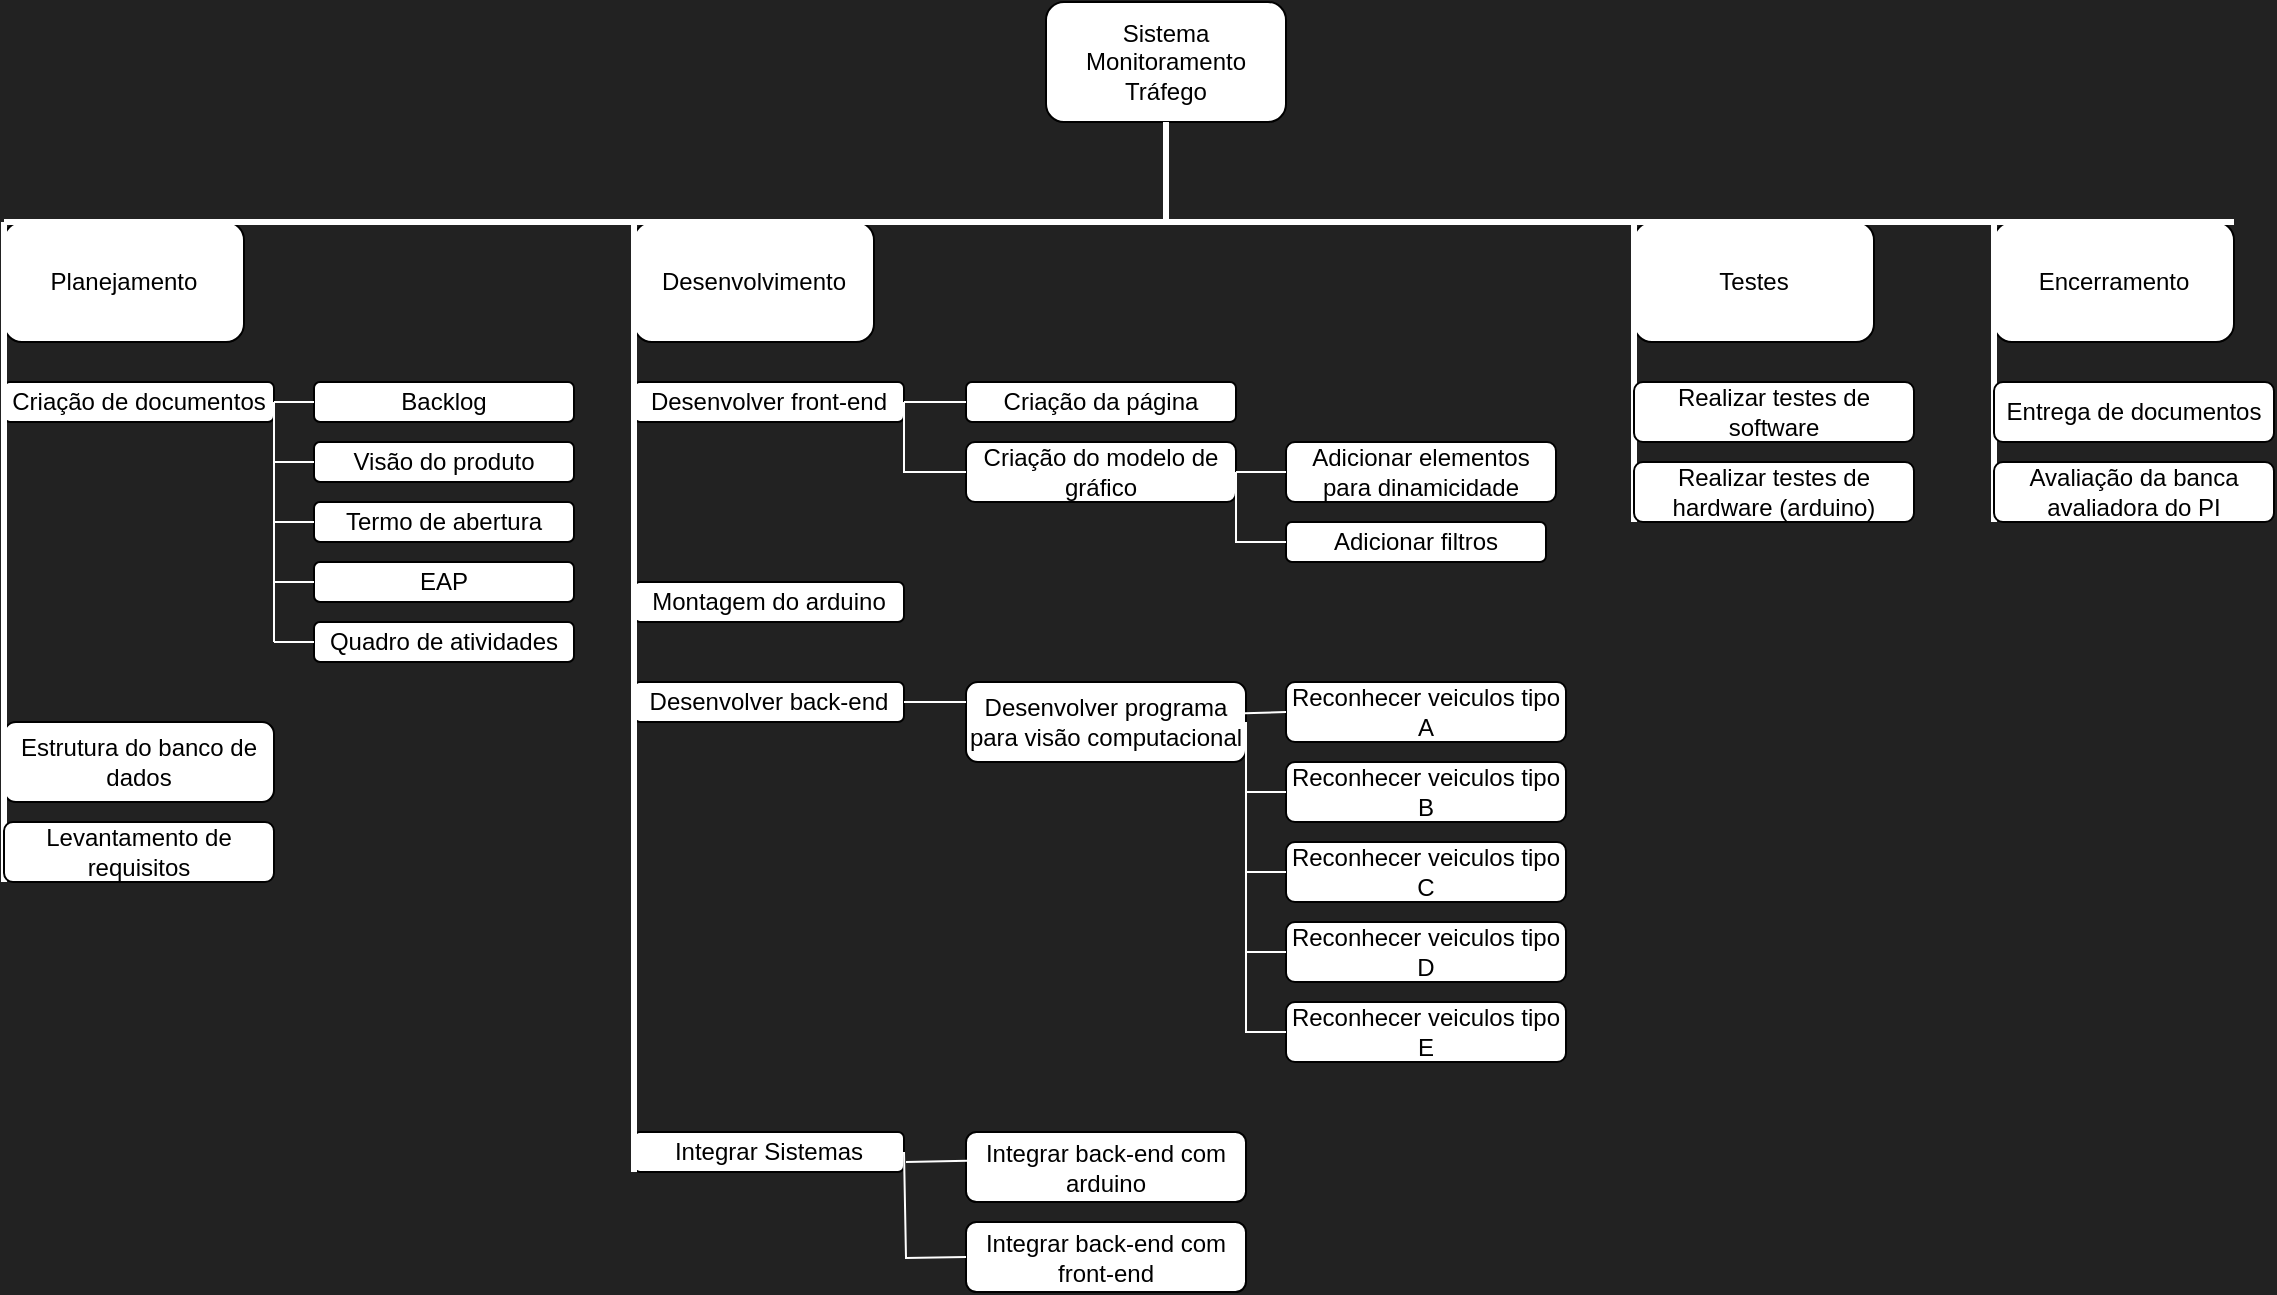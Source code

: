 <mxfile version="24.7.14">
  <diagram name="Página-1" id="eOn0MkwiBMBQVA5Sx5Dq">
    <mxGraphModel dx="1271" dy="657" grid="0" gridSize="10" guides="1" tooltips="1" connect="1" arrows="1" fold="1" page="1" pageScale="1" pageWidth="827" pageHeight="1169" background="#222222" math="0" shadow="0">
      <root>
        <mxCell id="0" />
        <mxCell id="1" parent="0" />
        <mxCell id="dzEG8wLsxOxZu3PHREFn-1" value="Sistema Monitoramento Tráfego" style="rounded=1;whiteSpace=wrap;html=1;" vertex="1" parent="1">
          <mxGeometry x="566" width="120" height="60" as="geometry" />
        </mxCell>
        <mxCell id="dzEG8wLsxOxZu3PHREFn-2" value="Planejamento" style="rounded=1;whiteSpace=wrap;html=1;" vertex="1" parent="1">
          <mxGeometry x="45" y="110" width="120" height="60" as="geometry" />
        </mxCell>
        <mxCell id="dzEG8wLsxOxZu3PHREFn-3" value="Criação de documentos" style="rounded=1;whiteSpace=wrap;html=1;" vertex="1" parent="1">
          <mxGeometry x="45" y="190" width="135" height="20" as="geometry" />
        </mxCell>
        <mxCell id="dzEG8wLsxOxZu3PHREFn-4" value="Backlog" style="rounded=1;whiteSpace=wrap;html=1;" vertex="1" parent="1">
          <mxGeometry x="200" y="190" width="130" height="20" as="geometry" />
        </mxCell>
        <mxCell id="dzEG8wLsxOxZu3PHREFn-5" value="Visão do produto" style="rounded=1;whiteSpace=wrap;html=1;" vertex="1" parent="1">
          <mxGeometry x="200" y="220" width="130" height="20" as="geometry" />
        </mxCell>
        <mxCell id="dzEG8wLsxOxZu3PHREFn-6" value="Termo de abertura" style="rounded=1;whiteSpace=wrap;html=1;" vertex="1" parent="1">
          <mxGeometry x="200" y="250" width="130" height="20" as="geometry" />
        </mxCell>
        <mxCell id="dzEG8wLsxOxZu3PHREFn-7" value="EAP" style="rounded=1;whiteSpace=wrap;html=1;" vertex="1" parent="1">
          <mxGeometry x="200" y="280" width="130" height="20" as="geometry" />
        </mxCell>
        <mxCell id="dzEG8wLsxOxZu3PHREFn-8" value="Quadro de atividades" style="rounded=1;whiteSpace=wrap;html=1;" vertex="1" parent="1">
          <mxGeometry x="200" y="310" width="130" height="20" as="geometry" />
        </mxCell>
        <mxCell id="dzEG8wLsxOxZu3PHREFn-9" value="" style="endArrow=none;html=1;rounded=0;strokeColor=#FFFFFF;entryX=1;entryY=0.5;entryDx=0;entryDy=0;" edge="1" parent="1" target="dzEG8wLsxOxZu3PHREFn-3">
          <mxGeometry width="50" height="50" relative="1" as="geometry">
            <mxPoint x="180" y="320" as="sourcePoint" />
            <mxPoint x="200" y="230" as="targetPoint" />
          </mxGeometry>
        </mxCell>
        <mxCell id="dzEG8wLsxOxZu3PHREFn-10" value="" style="endArrow=none;html=1;rounded=0;strokeColor=#FFFFFF;entryX=0;entryY=0.5;entryDx=0;entryDy=0;" edge="1" parent="1" target="dzEG8wLsxOxZu3PHREFn-8">
          <mxGeometry width="50" height="50" relative="1" as="geometry">
            <mxPoint x="180" y="320" as="sourcePoint" />
            <mxPoint x="190" y="210" as="targetPoint" />
          </mxGeometry>
        </mxCell>
        <mxCell id="dzEG8wLsxOxZu3PHREFn-12" value="" style="endArrow=none;html=1;rounded=0;strokeColor=#FFFFFF;exitX=0;exitY=0.5;exitDx=0;exitDy=0;" edge="1" parent="1" source="dzEG8wLsxOxZu3PHREFn-7">
          <mxGeometry width="50" height="50" relative="1" as="geometry">
            <mxPoint x="190" y="290" as="sourcePoint" />
            <mxPoint x="180" y="290" as="targetPoint" />
          </mxGeometry>
        </mxCell>
        <mxCell id="dzEG8wLsxOxZu3PHREFn-13" value="" style="endArrow=none;html=1;rounded=0;strokeColor=#FFFFFF;entryX=0;entryY=0.5;entryDx=0;entryDy=0;" edge="1" parent="1" target="dzEG8wLsxOxZu3PHREFn-6">
          <mxGeometry width="50" height="50" relative="1" as="geometry">
            <mxPoint x="180" y="260" as="sourcePoint" />
            <mxPoint x="190" y="270" as="targetPoint" />
          </mxGeometry>
        </mxCell>
        <mxCell id="dzEG8wLsxOxZu3PHREFn-14" value="" style="endArrow=none;html=1;rounded=0;strokeColor=#FFFFFF;entryX=0;entryY=0.5;entryDx=0;entryDy=0;" edge="1" parent="1" target="dzEG8wLsxOxZu3PHREFn-5">
          <mxGeometry width="50" height="50" relative="1" as="geometry">
            <mxPoint x="180" y="230" as="sourcePoint" />
            <mxPoint x="210" y="250" as="targetPoint" />
          </mxGeometry>
        </mxCell>
        <mxCell id="dzEG8wLsxOxZu3PHREFn-15" value="" style="endArrow=none;html=1;rounded=0;strokeColor=#FFFFFF;entryX=0;entryY=0.5;entryDx=0;entryDy=0;exitX=1;exitY=0.5;exitDx=0;exitDy=0;" edge="1" parent="1" source="dzEG8wLsxOxZu3PHREFn-3" target="dzEG8wLsxOxZu3PHREFn-4">
          <mxGeometry width="50" height="50" relative="1" as="geometry">
            <mxPoint x="190" y="230" as="sourcePoint" />
            <mxPoint x="210" y="230" as="targetPoint" />
          </mxGeometry>
        </mxCell>
        <mxCell id="dzEG8wLsxOxZu3PHREFn-16" value="Estrutura do banco de dados" style="rounded=1;whiteSpace=wrap;html=1;" vertex="1" parent="1">
          <mxGeometry x="45" y="360" width="135" height="40" as="geometry" />
        </mxCell>
        <mxCell id="dzEG8wLsxOxZu3PHREFn-20" value="" style="endArrow=none;html=1;rounded=0;strokeColor=#ffffff;strokeWidth=3;entryX=0;entryY=0;entryDx=0;entryDy=0;exitX=0;exitY=1;exitDx=0;exitDy=0;" edge="1" parent="1" source="dzEG8wLsxOxZu3PHREFn-65" target="dzEG8wLsxOxZu3PHREFn-2">
          <mxGeometry width="50" height="50" relative="1" as="geometry">
            <mxPoint x="40" y="430" as="sourcePoint" />
            <mxPoint x="40" y="110" as="targetPoint" />
          </mxGeometry>
        </mxCell>
        <mxCell id="dzEG8wLsxOxZu3PHREFn-21" value="Desenvolvimento" style="rounded=1;whiteSpace=wrap;html=1;" vertex="1" parent="1">
          <mxGeometry x="360" y="110" width="120" height="60" as="geometry" />
        </mxCell>
        <mxCell id="dzEG8wLsxOxZu3PHREFn-22" value="Desenvolver front-end" style="rounded=1;whiteSpace=wrap;html=1;" vertex="1" parent="1">
          <mxGeometry x="360" y="190" width="135" height="20" as="geometry" />
        </mxCell>
        <mxCell id="dzEG8wLsxOxZu3PHREFn-23" value="Criação da página" style="rounded=1;whiteSpace=wrap;html=1;" vertex="1" parent="1">
          <mxGeometry x="526" y="190" width="135" height="20" as="geometry" />
        </mxCell>
        <mxCell id="dzEG8wLsxOxZu3PHREFn-24" value="Criação do modelo de gráfico" style="rounded=1;whiteSpace=wrap;html=1;" vertex="1" parent="1">
          <mxGeometry x="526" y="220" width="135" height="30" as="geometry" />
        </mxCell>
        <mxCell id="dzEG8wLsxOxZu3PHREFn-25" value="Desenvolver back-end" style="rounded=1;whiteSpace=wrap;html=1;" vertex="1" parent="1">
          <mxGeometry x="360" y="340" width="135" height="20" as="geometry" />
        </mxCell>
        <mxCell id="dzEG8wLsxOxZu3PHREFn-26" value="Desenvolver programa para visão computacional" style="rounded=1;whiteSpace=wrap;html=1;" vertex="1" parent="1">
          <mxGeometry x="526" y="340" width="140" height="40" as="geometry" />
        </mxCell>
        <mxCell id="dzEG8wLsxOxZu3PHREFn-27" value="Montagem do arduino" style="rounded=1;whiteSpace=wrap;html=1;" vertex="1" parent="1">
          <mxGeometry x="360" y="290" width="135" height="20" as="geometry" />
        </mxCell>
        <mxCell id="dzEG8wLsxOxZu3PHREFn-28" value="Reconhecer veiculos tipo A" style="rounded=1;whiteSpace=wrap;html=1;" vertex="1" parent="1">
          <mxGeometry x="686" y="340" width="140" height="30" as="geometry" />
        </mxCell>
        <mxCell id="dzEG8wLsxOxZu3PHREFn-33" value="Reconhecer veiculos tipo B" style="rounded=1;whiteSpace=wrap;html=1;" vertex="1" parent="1">
          <mxGeometry x="686" y="380" width="140" height="30" as="geometry" />
        </mxCell>
        <mxCell id="dzEG8wLsxOxZu3PHREFn-34" value="Reconhecer veiculos tipo C" style="rounded=1;whiteSpace=wrap;html=1;" vertex="1" parent="1">
          <mxGeometry x="686" y="420" width="140" height="30" as="geometry" />
        </mxCell>
        <mxCell id="dzEG8wLsxOxZu3PHREFn-35" value="Reconhecer veiculos tipo D" style="rounded=1;whiteSpace=wrap;html=1;" vertex="1" parent="1">
          <mxGeometry x="686" y="460" width="140" height="30" as="geometry" />
        </mxCell>
        <mxCell id="dzEG8wLsxOxZu3PHREFn-36" value="Reconhecer veiculos tipo E" style="rounded=1;whiteSpace=wrap;html=1;" vertex="1" parent="1">
          <mxGeometry x="686" y="500" width="140" height="30" as="geometry" />
        </mxCell>
        <mxCell id="dzEG8wLsxOxZu3PHREFn-37" value="Integrar Sistemas" style="rounded=1;whiteSpace=wrap;html=1;" vertex="1" parent="1">
          <mxGeometry x="360" y="565" width="135" height="20" as="geometry" />
        </mxCell>
        <mxCell id="dzEG8wLsxOxZu3PHREFn-38" value="Integrar back-end com arduino" style="rounded=1;whiteSpace=wrap;html=1;" vertex="1" parent="1">
          <mxGeometry x="526" y="565" width="140" height="35" as="geometry" />
        </mxCell>
        <mxCell id="dzEG8wLsxOxZu3PHREFn-39" value="Integrar back-end com front-end" style="rounded=1;whiteSpace=wrap;html=1;" vertex="1" parent="1">
          <mxGeometry x="526" y="610" width="140" height="35" as="geometry" />
        </mxCell>
        <mxCell id="dzEG8wLsxOxZu3PHREFn-40" value="" style="endArrow=none;html=1;rounded=0;strokeColor=#ffffff;strokeWidth=3;exitX=0;exitY=1;exitDx=0;exitDy=0;entryX=0;entryY=0;entryDx=0;entryDy=0;" edge="1" parent="1" source="dzEG8wLsxOxZu3PHREFn-37" target="dzEG8wLsxOxZu3PHREFn-21">
          <mxGeometry width="50" height="50" relative="1" as="geometry">
            <mxPoint x="1" y="410" as="sourcePoint" />
            <mxPoint x="1" y="120" as="targetPoint" />
          </mxGeometry>
        </mxCell>
        <mxCell id="dzEG8wLsxOxZu3PHREFn-41" value="" style="endArrow=none;html=1;rounded=0;strokeColor=#FFFFFF;entryX=1;entryY=0.5;entryDx=0;entryDy=0;exitX=0;exitY=0.5;exitDx=0;exitDy=0;" edge="1" parent="1" source="dzEG8wLsxOxZu3PHREFn-23" target="dzEG8wLsxOxZu3PHREFn-22">
          <mxGeometry width="50" height="50" relative="1" as="geometry">
            <mxPoint x="136" y="330" as="sourcePoint" />
            <mxPoint x="136" y="210" as="targetPoint" />
          </mxGeometry>
        </mxCell>
        <mxCell id="dzEG8wLsxOxZu3PHREFn-42" value="" style="endArrow=none;html=1;rounded=0;strokeColor=#FFFFFF;entryX=1;entryY=0.5;entryDx=0;entryDy=0;exitX=0;exitY=0.5;exitDx=0;exitDy=0;" edge="1" parent="1" source="dzEG8wLsxOxZu3PHREFn-24" target="dzEG8wLsxOxZu3PHREFn-22">
          <mxGeometry width="50" height="50" relative="1" as="geometry">
            <mxPoint x="536" y="210" as="sourcePoint" />
            <mxPoint x="505" y="210" as="targetPoint" />
            <Array as="points">
              <mxPoint x="495" y="235" />
            </Array>
          </mxGeometry>
        </mxCell>
        <mxCell id="dzEG8wLsxOxZu3PHREFn-43" value="" style="endArrow=none;html=1;rounded=0;strokeColor=#FFFFFF;entryX=1;entryY=0.5;entryDx=0;entryDy=0;exitX=0;exitY=0.25;exitDx=0;exitDy=0;" edge="1" parent="1" source="dzEG8wLsxOxZu3PHREFn-26" target="dzEG8wLsxOxZu3PHREFn-25">
          <mxGeometry width="50" height="50" relative="1" as="geometry">
            <mxPoint x="505" y="250" as="sourcePoint" />
            <mxPoint x="505" y="210" as="targetPoint" />
            <Array as="points" />
          </mxGeometry>
        </mxCell>
        <mxCell id="dzEG8wLsxOxZu3PHREFn-45" value="" style="endArrow=none;html=1;rounded=0;strokeColor=#FFFFFF;entryX=0.996;entryY=0.392;entryDx=0;entryDy=0;exitX=0;exitY=0.5;exitDx=0;exitDy=0;entryPerimeter=0;" edge="1" parent="1" source="dzEG8wLsxOxZu3PHREFn-28" target="dzEG8wLsxOxZu3PHREFn-26">
          <mxGeometry width="50" height="50" relative="1" as="geometry">
            <mxPoint x="536" y="360" as="sourcePoint" />
            <mxPoint x="505" y="360" as="targetPoint" />
            <Array as="points" />
          </mxGeometry>
        </mxCell>
        <mxCell id="dzEG8wLsxOxZu3PHREFn-46" value="" style="endArrow=none;html=1;rounded=0;strokeColor=#FFFFFF;entryX=1;entryY=0.5;entryDx=0;entryDy=0;exitX=0;exitY=0.5;exitDx=0;exitDy=0;" edge="1" parent="1" source="dzEG8wLsxOxZu3PHREFn-33" target="dzEG8wLsxOxZu3PHREFn-26">
          <mxGeometry width="50" height="50" relative="1" as="geometry">
            <mxPoint x="536" y="360" as="sourcePoint" />
            <mxPoint x="505" y="360" as="targetPoint" />
            <Array as="points">
              <mxPoint x="666" y="395" />
            </Array>
          </mxGeometry>
        </mxCell>
        <mxCell id="dzEG8wLsxOxZu3PHREFn-47" value="" style="endArrow=none;html=1;rounded=0;strokeColor=#FFFFFF;exitX=0;exitY=0.5;exitDx=0;exitDy=0;" edge="1" parent="1" source="dzEG8wLsxOxZu3PHREFn-34">
          <mxGeometry width="50" height="50" relative="1" as="geometry">
            <mxPoint x="696" y="405" as="sourcePoint" />
            <mxPoint x="666" y="390" as="targetPoint" />
            <Array as="points">
              <mxPoint x="666" y="435" />
            </Array>
          </mxGeometry>
        </mxCell>
        <mxCell id="dzEG8wLsxOxZu3PHREFn-48" value="" style="endArrow=none;html=1;rounded=0;strokeColor=#FFFFFF;exitX=0;exitY=0.5;exitDx=0;exitDy=0;" edge="1" parent="1" source="dzEG8wLsxOxZu3PHREFn-35">
          <mxGeometry width="50" height="50" relative="1" as="geometry">
            <mxPoint x="696" y="445" as="sourcePoint" />
            <mxPoint x="666" y="400" as="targetPoint" />
            <Array as="points">
              <mxPoint x="666" y="475" />
            </Array>
          </mxGeometry>
        </mxCell>
        <mxCell id="dzEG8wLsxOxZu3PHREFn-49" value="" style="endArrow=none;html=1;rounded=0;strokeColor=#FFFFFF;exitX=0;exitY=0.5;exitDx=0;exitDy=0;" edge="1" parent="1" source="dzEG8wLsxOxZu3PHREFn-36">
          <mxGeometry width="50" height="50" relative="1" as="geometry">
            <mxPoint x="696" y="485" as="sourcePoint" />
            <mxPoint x="666" y="410" as="targetPoint" />
            <Array as="points">
              <mxPoint x="666" y="515" />
            </Array>
          </mxGeometry>
        </mxCell>
        <mxCell id="dzEG8wLsxOxZu3PHREFn-50" value="" style="endArrow=none;html=1;rounded=0;strokeColor=#FFFFFF;exitX=0;exitY=0.5;exitDx=0;exitDy=0;entryX=1;entryY=0.5;entryDx=0;entryDy=0;" edge="1" parent="1" source="dzEG8wLsxOxZu3PHREFn-39" target="dzEG8wLsxOxZu3PHREFn-37">
          <mxGeometry width="50" height="50" relative="1" as="geometry">
            <mxPoint x="696" y="525" as="sourcePoint" />
            <mxPoint x="676" y="420" as="targetPoint" />
            <Array as="points">
              <mxPoint x="496" y="628" />
            </Array>
          </mxGeometry>
        </mxCell>
        <mxCell id="dzEG8wLsxOxZu3PHREFn-51" value="" style="endArrow=none;html=1;rounded=0;strokeColor=#FFFFFF;exitX=0.005;exitY=0.411;exitDx=0;exitDy=0;exitPerimeter=0;" edge="1" parent="1" source="dzEG8wLsxOxZu3PHREFn-38">
          <mxGeometry width="50" height="50" relative="1" as="geometry">
            <mxPoint x="506" y="638" as="sourcePoint" />
            <mxPoint x="496" y="580" as="targetPoint" />
            <Array as="points" />
          </mxGeometry>
        </mxCell>
        <mxCell id="dzEG8wLsxOxZu3PHREFn-52" value="Adicionar elementos para dinamicidade" style="rounded=1;whiteSpace=wrap;html=1;" vertex="1" parent="1">
          <mxGeometry x="686" y="220" width="135" height="30" as="geometry" />
        </mxCell>
        <mxCell id="dzEG8wLsxOxZu3PHREFn-53" value="" style="endArrow=none;html=1;rounded=0;strokeColor=#FFFFFF;entryX=1;entryY=0.5;entryDx=0;entryDy=0;exitX=0;exitY=0.5;exitDx=0;exitDy=0;" edge="1" parent="1" source="dzEG8wLsxOxZu3PHREFn-52" target="dzEG8wLsxOxZu3PHREFn-24">
          <mxGeometry width="50" height="50" relative="1" as="geometry">
            <mxPoint x="536" y="245" as="sourcePoint" />
            <mxPoint x="505" y="210" as="targetPoint" />
            <Array as="points" />
          </mxGeometry>
        </mxCell>
        <mxCell id="dzEG8wLsxOxZu3PHREFn-54" value="Adicionar filtros" style="rounded=1;whiteSpace=wrap;html=1;" vertex="1" parent="1">
          <mxGeometry x="686" y="260" width="130" height="20" as="geometry" />
        </mxCell>
        <mxCell id="dzEG8wLsxOxZu3PHREFn-55" value="" style="endArrow=none;html=1;rounded=0;strokeColor=#FFFFFF;entryX=1;entryY=0.5;entryDx=0;entryDy=0;exitX=0;exitY=0.5;exitDx=0;exitDy=0;" edge="1" parent="1" source="dzEG8wLsxOxZu3PHREFn-54" target="dzEG8wLsxOxZu3PHREFn-24">
          <mxGeometry width="50" height="50" relative="1" as="geometry">
            <mxPoint x="696" y="245" as="sourcePoint" />
            <mxPoint x="671" y="245" as="targetPoint" />
            <Array as="points">
              <mxPoint x="661" y="270" />
            </Array>
          </mxGeometry>
        </mxCell>
        <mxCell id="dzEG8wLsxOxZu3PHREFn-56" value="Testes" style="rounded=1;whiteSpace=wrap;html=1;" vertex="1" parent="1">
          <mxGeometry x="860" y="110" width="120" height="60" as="geometry" />
        </mxCell>
        <mxCell id="dzEG8wLsxOxZu3PHREFn-57" value="" style="endArrow=none;html=1;rounded=0;strokeColor=#ffffff;strokeWidth=3;entryX=0;entryY=0;entryDx=0;entryDy=0;" edge="1" parent="1" target="dzEG8wLsxOxZu3PHREFn-56">
          <mxGeometry width="50" height="50" relative="1" as="geometry">
            <mxPoint x="860" y="260" as="sourcePoint" />
            <mxPoint x="284" y="120" as="targetPoint" />
          </mxGeometry>
        </mxCell>
        <mxCell id="dzEG8wLsxOxZu3PHREFn-58" value="Realizar testes de software" style="rounded=1;whiteSpace=wrap;html=1;" vertex="1" parent="1">
          <mxGeometry x="860" y="190" width="140" height="30" as="geometry" />
        </mxCell>
        <mxCell id="dzEG8wLsxOxZu3PHREFn-59" value="Realizar testes de hardware (arduino)" style="rounded=1;whiteSpace=wrap;html=1;" vertex="1" parent="1">
          <mxGeometry x="860" y="230" width="140" height="30" as="geometry" />
        </mxCell>
        <mxCell id="dzEG8wLsxOxZu3PHREFn-61" value="Encerramento" style="rounded=1;whiteSpace=wrap;html=1;" vertex="1" parent="1">
          <mxGeometry x="1040" y="110" width="120" height="60" as="geometry" />
        </mxCell>
        <mxCell id="dzEG8wLsxOxZu3PHREFn-62" value="" style="endArrow=none;html=1;rounded=0;strokeColor=#ffffff;strokeWidth=3;entryX=0;entryY=0;entryDx=0;entryDy=0;" edge="1" target="dzEG8wLsxOxZu3PHREFn-61" parent="1">
          <mxGeometry width="50" height="50" relative="1" as="geometry">
            <mxPoint x="1040" y="260" as="sourcePoint" />
            <mxPoint x="464" y="120" as="targetPoint" />
          </mxGeometry>
        </mxCell>
        <mxCell id="dzEG8wLsxOxZu3PHREFn-63" value="Entrega de documentos" style="rounded=1;whiteSpace=wrap;html=1;" vertex="1" parent="1">
          <mxGeometry x="1040" y="190" width="140" height="30" as="geometry" />
        </mxCell>
        <mxCell id="dzEG8wLsxOxZu3PHREFn-64" value="Avaliação da banca avaliadora do PI" style="rounded=1;whiteSpace=wrap;html=1;" vertex="1" parent="1">
          <mxGeometry x="1040" y="230" width="140" height="30" as="geometry" />
        </mxCell>
        <mxCell id="dzEG8wLsxOxZu3PHREFn-65" value="Levantamento de requisitos" style="rounded=1;whiteSpace=wrap;html=1;" vertex="1" parent="1">
          <mxGeometry x="45" y="410" width="135" height="30" as="geometry" />
        </mxCell>
        <mxCell id="dzEG8wLsxOxZu3PHREFn-67" value="" style="endArrow=none;html=1;rounded=0;strokeColor=#ffffff;strokeWidth=3;entryX=0;entryY=0;entryDx=0;entryDy=0;exitX=1;exitY=0;exitDx=0;exitDy=0;" edge="1" parent="1" source="dzEG8wLsxOxZu3PHREFn-61" target="dzEG8wLsxOxZu3PHREFn-2">
          <mxGeometry width="50" height="50" relative="1" as="geometry">
            <mxPoint x="560" y="100" as="sourcePoint" />
            <mxPoint x="60" y="80" as="targetPoint" />
          </mxGeometry>
        </mxCell>
        <mxCell id="dzEG8wLsxOxZu3PHREFn-68" value="" style="endArrow=none;html=1;rounded=0;strokeColor=#ffffff;strokeWidth=3;entryX=0.5;entryY=1;entryDx=0;entryDy=0;" edge="1" parent="1" target="dzEG8wLsxOxZu3PHREFn-1">
          <mxGeometry width="50" height="50" relative="1" as="geometry">
            <mxPoint x="626" y="110" as="sourcePoint" />
            <mxPoint x="55" y="120" as="targetPoint" />
          </mxGeometry>
        </mxCell>
      </root>
    </mxGraphModel>
  </diagram>
</mxfile>
